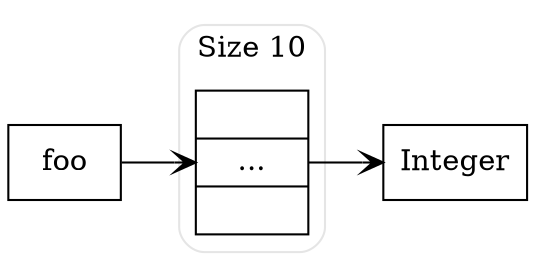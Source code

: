 digraph G {
    rankdir=LR;
    edge[arrowhead="open",penwidth= "1"];
    node [shape=box];
    1 [label="foo"];

    subgraph cluster2 {
        color=grey90;
        style=rounded;
        2 [label = "<f0>| <f1>...| <f2>";
        shape = "record"];
        label = "Size 10";
    }
    3[label="Integer"];
    1 -> 2;
    2 -> 3;
}

